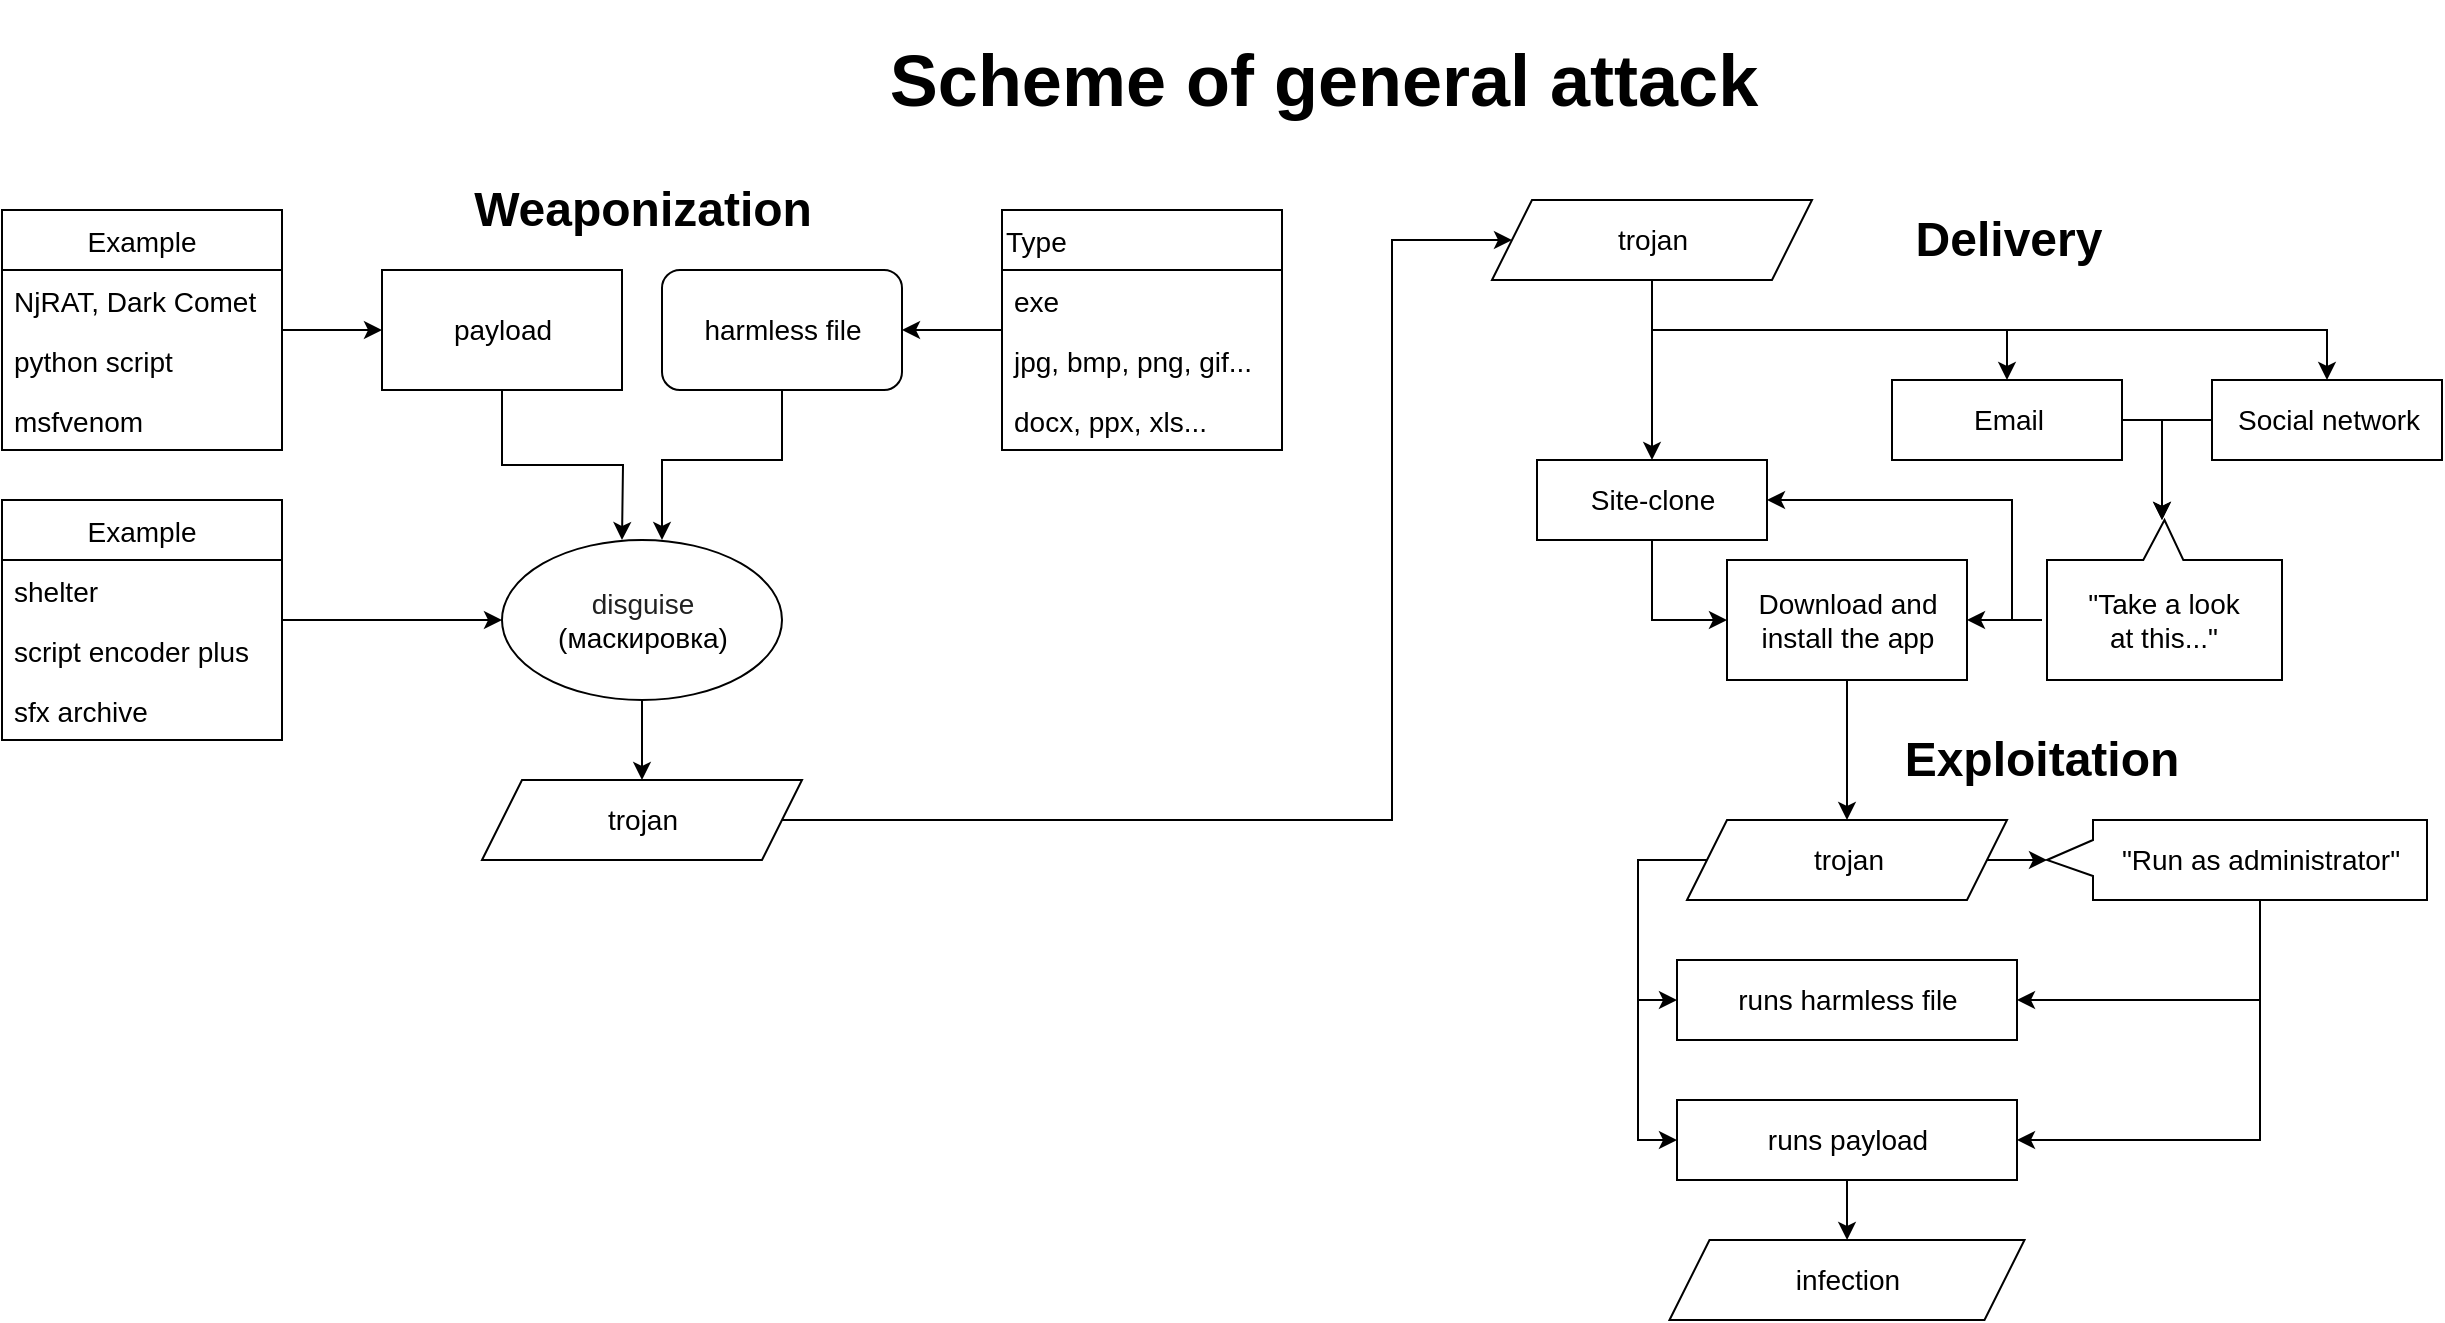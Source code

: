 <mxfile version="15.9.4" type="github" pages="3">
  <diagram id="RIZV2CYgKsoqcWHlDbk7" name="Page-1">
    <mxGraphModel dx="1422" dy="715" grid="1" gridSize="10" guides="1" tooltips="1" connect="1" arrows="1" fold="1" page="1" pageScale="1" pageWidth="850" pageHeight="1100" math="0" shadow="0">
      <root>
        <mxCell id="0" />
        <mxCell id="1" parent="0" />
        <mxCell id="jhlzbFUFrZ9kzbWuyFnt-23" value="" style="edgeStyle=orthogonalEdgeStyle;rounded=0;orthogonalLoop=1;jettySize=auto;html=1;fontSize=14;" parent="1" source="jhlzbFUFrZ9kzbWuyFnt-18" edge="1">
          <mxGeometry relative="1" as="geometry">
            <mxPoint x="415" y="370" as="targetPoint" />
          </mxGeometry>
        </mxCell>
        <mxCell id="jhlzbFUFrZ9kzbWuyFnt-18" value="" style="rounded=0;whiteSpace=wrap;html=1;fontSize=14;align=left;" parent="1" vertex="1">
          <mxGeometry x="295" y="235" width="120" height="60" as="geometry" />
        </mxCell>
        <mxCell id="jhlzbFUFrZ9kzbWuyFnt-19" value="payload" style="text;html=1;resizable=0;autosize=1;align=center;verticalAlign=middle;points=[];fillColor=none;strokeColor=none;rounded=0;fontSize=14;" parent="1" vertex="1">
          <mxGeometry x="325" y="255" width="60" height="20" as="geometry" />
        </mxCell>
        <mxCell id="jhlzbFUFrZ9kzbWuyFnt-29" style="edgeStyle=orthogonalEdgeStyle;rounded=0;orthogonalLoop=1;jettySize=auto;html=1;exitX=0.5;exitY=1;exitDx=0;exitDy=0;fontSize=14;" parent="1" source="jhlzbFUFrZ9kzbWuyFnt-26" edge="1">
          <mxGeometry relative="1" as="geometry">
            <mxPoint x="435" y="370" as="targetPoint" />
            <Array as="points">
              <mxPoint x="495" y="330" />
              <mxPoint x="435" y="330" />
              <mxPoint x="435" y="370" />
            </Array>
          </mxGeometry>
        </mxCell>
        <mxCell id="jhlzbFUFrZ9kzbWuyFnt-26" value="" style="rounded=1;whiteSpace=wrap;html=1;fontSize=14;align=left;" parent="1" vertex="1">
          <mxGeometry x="435" y="235" width="120" height="60" as="geometry" />
        </mxCell>
        <mxCell id="jhlzbFUFrZ9kzbWuyFnt-27" value="harmless file" style="text;html=1;resizable=0;autosize=1;align=center;verticalAlign=middle;points=[];fillColor=none;strokeColor=none;rounded=0;fontSize=14;" parent="1" vertex="1">
          <mxGeometry x="450" y="255" width="90" height="20" as="geometry" />
        </mxCell>
        <mxCell id="jhlzbFUFrZ9kzbWuyFnt-33" style="edgeStyle=orthogonalEdgeStyle;rounded=0;orthogonalLoop=1;jettySize=auto;html=1;fontSize=14;" parent="1" source="jhlzbFUFrZ9kzbWuyFnt-31" target="jhlzbFUFrZ9kzbWuyFnt-34" edge="1">
          <mxGeometry relative="1" as="geometry">
            <mxPoint x="425" y="490" as="targetPoint" />
          </mxGeometry>
        </mxCell>
        <mxCell id="jhlzbFUFrZ9kzbWuyFnt-31" value="" style="ellipse;whiteSpace=wrap;html=1;fontSize=14;align=left;" parent="1" vertex="1">
          <mxGeometry x="355" y="370" width="140" height="80" as="geometry" />
        </mxCell>
        <mxCell id="jhlzbFUFrZ9kzbWuyFnt-32" value="&lt;font style=&quot;font-size: 14px&quot;&gt;&lt;span style=&quot;color: rgba(0 , 0 , 0 , 0.87) ; text-align: left ; background-color: rgb(255 , 255 , 255)&quot;&gt;&lt;font&gt;disguise&lt;/font&gt;&lt;/span&gt;&lt;br&gt;(маскировка)&lt;/font&gt;" style="text;html=1;resizable=0;autosize=1;align=center;verticalAlign=middle;points=[];fillColor=none;strokeColor=none;rounded=0;fontSize=14;" parent="1" vertex="1">
          <mxGeometry x="375" y="390" width="100" height="40" as="geometry" />
        </mxCell>
        <mxCell id="2wit0-qEUfY-p-71M39n-57" style="edgeStyle=orthogonalEdgeStyle;rounded=0;orthogonalLoop=1;jettySize=auto;html=1;exitX=1;exitY=0.5;exitDx=0;exitDy=0;entryX=0;entryY=0.5;entryDx=0;entryDy=0;fontSize=14;" parent="1" source="jhlzbFUFrZ9kzbWuyFnt-34" target="2wit0-qEUfY-p-71M39n-45" edge="1">
          <mxGeometry relative="1" as="geometry">
            <Array as="points">
              <mxPoint x="800" y="510" />
              <mxPoint x="800" y="220" />
            </Array>
          </mxGeometry>
        </mxCell>
        <mxCell id="jhlzbFUFrZ9kzbWuyFnt-34" value="" style="shape=parallelogram;perimeter=parallelogramPerimeter;whiteSpace=wrap;html=1;fixedSize=1;fontSize=14;align=left;" parent="1" vertex="1">
          <mxGeometry x="345" y="490" width="160" height="40" as="geometry" />
        </mxCell>
        <mxCell id="jhlzbFUFrZ9kzbWuyFnt-36" value="trojan" style="text;html=1;resizable=0;autosize=1;align=center;verticalAlign=middle;points=[];fillColor=none;strokeColor=none;rounded=0;fontSize=14;" parent="1" vertex="1">
          <mxGeometry x="400" y="500" width="50" height="20" as="geometry" />
        </mxCell>
        <mxCell id="jhlzbFUFrZ9kzbWuyFnt-45" value="" style="edgeStyle=orthogonalEdgeStyle;rounded=0;orthogonalLoop=1;jettySize=auto;html=1;fontSize=14;" parent="1" source="jhlzbFUFrZ9kzbWuyFnt-41" edge="1">
          <mxGeometry relative="1" as="geometry">
            <mxPoint x="555" y="265" as="targetPoint" />
          </mxGeometry>
        </mxCell>
        <mxCell id="jhlzbFUFrZ9kzbWuyFnt-41" value="Type" style="swimlane;fontStyle=0;childLayout=stackLayout;horizontal=1;startSize=30;horizontalStack=0;resizeParent=1;resizeParentMax=0;resizeLast=0;collapsible=1;marginBottom=0;fontSize=14;align=left;" parent="1" vertex="1">
          <mxGeometry x="605" y="205" width="140" height="120" as="geometry">
            <mxRectangle x="520" y="35" width="50" height="30" as="alternateBounds" />
          </mxGeometry>
        </mxCell>
        <mxCell id="jhlzbFUFrZ9kzbWuyFnt-42" value="exe" style="text;strokeColor=none;fillColor=none;align=left;verticalAlign=middle;spacingLeft=4;spacingRight=4;overflow=hidden;points=[[0,0.5],[1,0.5]];portConstraint=eastwest;rotatable=0;fontSize=14;" parent="jhlzbFUFrZ9kzbWuyFnt-41" vertex="1">
          <mxGeometry y="30" width="140" height="30" as="geometry" />
        </mxCell>
        <mxCell id="jhlzbFUFrZ9kzbWuyFnt-43" value="jpg, bmp, png, gif..." style="text;strokeColor=none;fillColor=none;align=left;verticalAlign=middle;spacingLeft=4;spacingRight=4;overflow=hidden;points=[[0,0.5],[1,0.5]];portConstraint=eastwest;rotatable=0;fontSize=14;" parent="jhlzbFUFrZ9kzbWuyFnt-41" vertex="1">
          <mxGeometry y="60" width="140" height="30" as="geometry" />
        </mxCell>
        <mxCell id="jhlzbFUFrZ9kzbWuyFnt-44" value="docx, ppx, xls..." style="text;strokeColor=none;fillColor=none;align=left;verticalAlign=middle;spacingLeft=4;spacingRight=4;overflow=hidden;points=[[0,0.5],[1,0.5]];portConstraint=eastwest;rotatable=0;fontSize=14;" parent="jhlzbFUFrZ9kzbWuyFnt-41" vertex="1">
          <mxGeometry y="90" width="140" height="30" as="geometry" />
        </mxCell>
        <mxCell id="jhlzbFUFrZ9kzbWuyFnt-51" value="" style="edgeStyle=orthogonalEdgeStyle;rounded=0;orthogonalLoop=1;jettySize=auto;html=1;fontSize=14;entryX=0;entryY=0.5;entryDx=0;entryDy=0;" parent="1" source="jhlzbFUFrZ9kzbWuyFnt-46" target="jhlzbFUFrZ9kzbWuyFnt-18" edge="1">
          <mxGeometry relative="1" as="geometry">
            <mxPoint x="285" y="265" as="targetPoint" />
          </mxGeometry>
        </mxCell>
        <mxCell id="jhlzbFUFrZ9kzbWuyFnt-46" value="Example" style="swimlane;fontStyle=0;childLayout=stackLayout;horizontal=1;startSize=30;horizontalStack=0;resizeParent=1;resizeParentMax=0;resizeLast=0;collapsible=1;marginBottom=0;fontSize=14;align=center;" parent="1" vertex="1">
          <mxGeometry x="105" y="205" width="140" height="120" as="geometry" />
        </mxCell>
        <mxCell id="jhlzbFUFrZ9kzbWuyFnt-47" value="NjRAT, Dark Comet" style="text;strokeColor=none;fillColor=none;align=left;verticalAlign=middle;spacingLeft=4;spacingRight=4;overflow=hidden;points=[[0,0.5],[1,0.5]];portConstraint=eastwest;rotatable=0;fontSize=14;" parent="jhlzbFUFrZ9kzbWuyFnt-46" vertex="1">
          <mxGeometry y="30" width="140" height="30" as="geometry" />
        </mxCell>
        <mxCell id="jhlzbFUFrZ9kzbWuyFnt-48" value="python script" style="text;strokeColor=none;fillColor=none;align=left;verticalAlign=middle;spacingLeft=4;spacingRight=4;overflow=hidden;points=[[0,0.5],[1,0.5]];portConstraint=eastwest;rotatable=0;fontSize=14;" parent="jhlzbFUFrZ9kzbWuyFnt-46" vertex="1">
          <mxGeometry y="60" width="140" height="30" as="geometry" />
        </mxCell>
        <mxCell id="jhlzbFUFrZ9kzbWuyFnt-49" value="msfvenom" style="text;strokeColor=none;fillColor=none;align=left;verticalAlign=middle;spacingLeft=4;spacingRight=4;overflow=hidden;points=[[0,0.5],[1,0.5]];portConstraint=eastwest;rotatable=0;fontSize=14;" parent="jhlzbFUFrZ9kzbWuyFnt-46" vertex="1">
          <mxGeometry y="90" width="140" height="30" as="geometry" />
        </mxCell>
        <mxCell id="jhlzbFUFrZ9kzbWuyFnt-59" value="&lt;b&gt;&lt;font style=&quot;font-size: 24px&quot;&gt;Weaponization&lt;/font&gt;&lt;/b&gt;" style="text;html=1;resizable=0;autosize=1;align=center;verticalAlign=middle;points=[];fillColor=none;strokeColor=none;rounded=0;fontSize=14;" parent="1" vertex="1">
          <mxGeometry x="335" y="190" width="180" height="30" as="geometry" />
        </mxCell>
        <mxCell id="jhlzbFUFrZ9kzbWuyFnt-60" value="&lt;font style=&quot;font-size: 24px&quot;&gt;&lt;b&gt;Delivery&lt;/b&gt;&lt;/font&gt;" style="text;html=1;resizable=0;autosize=1;align=center;verticalAlign=middle;points=[];fillColor=none;strokeColor=none;rounded=0;fontFamily=Helvetica;fontSize=14;" parent="1" vertex="1">
          <mxGeometry x="1052.5" y="205" width="110" height="30" as="geometry" />
        </mxCell>
        <mxCell id="2wit0-qEUfY-p-71M39n-23" style="edgeStyle=orthogonalEdgeStyle;rounded=0;orthogonalLoop=1;jettySize=auto;html=1;exitX=0.5;exitY=1;exitDx=0;exitDy=0;entryX=0;entryY=0.5;entryDx=0;entryDy=0;fontSize=36;" parent="1" source="jhlzbFUFrZ9kzbWuyFnt-61" target="jhlzbFUFrZ9kzbWuyFnt-84" edge="1">
          <mxGeometry relative="1" as="geometry" />
        </mxCell>
        <mxCell id="jhlzbFUFrZ9kzbWuyFnt-61" value="" style="rounded=0;whiteSpace=wrap;html=1;fontFamily=Helvetica;fontSize=24;align=left;" parent="1" vertex="1">
          <mxGeometry x="872.5" y="330" width="115" height="40" as="geometry" />
        </mxCell>
        <mxCell id="jhlzbFUFrZ9kzbWuyFnt-67" value="" style="rounded=0;whiteSpace=wrap;html=1;fontFamily=Helvetica;fontSize=14;align=left;" parent="1" vertex="1">
          <mxGeometry x="1210" y="290" width="115" height="40" as="geometry" />
        </mxCell>
        <mxCell id="2wit0-qEUfY-p-71M39n-60" value="" style="edgeStyle=orthogonalEdgeStyle;rounded=0;orthogonalLoop=1;jettySize=auto;html=1;fontSize=14;entryX=0;entryY=0;entryDx=60;entryDy=80;entryPerimeter=0;exitX=0;exitY=0.5;exitDx=0;exitDy=0;" parent="1" source="jhlzbFUFrZ9kzbWuyFnt-67" target="2wit0-qEUfY-p-71M39n-58" edge="1">
          <mxGeometry relative="1" as="geometry" />
        </mxCell>
        <mxCell id="jhlzbFUFrZ9kzbWuyFnt-68" value="Social network" style="text;html=1;resizable=0;autosize=1;align=center;verticalAlign=middle;points=[];fillColor=none;strokeColor=none;rounded=0;fontFamily=Helvetica;fontSize=14;" parent="1" vertex="1">
          <mxGeometry x="1212.5" y="300" width="110" height="20" as="geometry" />
        </mxCell>
        <mxCell id="2wit0-qEUfY-p-71M39n-59" style="edgeStyle=orthogonalEdgeStyle;rounded=0;orthogonalLoop=1;jettySize=auto;html=1;exitX=1;exitY=0.5;exitDx=0;exitDy=0;entryX=0;entryY=0;entryDx=60;entryDy=80;entryPerimeter=0;fontSize=14;" parent="1" source="jhlzbFUFrZ9kzbWuyFnt-73" target="2wit0-qEUfY-p-71M39n-58" edge="1">
          <mxGeometry relative="1" as="geometry" />
        </mxCell>
        <mxCell id="jhlzbFUFrZ9kzbWuyFnt-73" value="" style="rounded=0;whiteSpace=wrap;html=1;fontFamily=Helvetica;fontSize=14;align=left;" parent="1" vertex="1">
          <mxGeometry x="1050" y="290" width="115" height="40" as="geometry" />
        </mxCell>
        <mxCell id="jhlzbFUFrZ9kzbWuyFnt-74" value="Email" style="text;html=1;resizable=0;autosize=1;align=center;verticalAlign=middle;points=[];fillColor=none;strokeColor=none;rounded=0;fontFamily=Helvetica;fontSize=14;" parent="1" vertex="1">
          <mxGeometry x="1082.5" y="300" width="50" height="20" as="geometry" />
        </mxCell>
        <mxCell id="jhlzbFUFrZ9kzbWuyFnt-79" value="Site-clone" style="text;html=1;resizable=0;autosize=1;align=center;verticalAlign=middle;points=[];fillColor=none;strokeColor=none;rounded=0;fontFamily=Helvetica;fontSize=14;" parent="1" vertex="1">
          <mxGeometry x="890" y="340" width="80" height="20" as="geometry" />
        </mxCell>
        <mxCell id="2wit0-qEUfY-p-71M39n-35" style="edgeStyle=orthogonalEdgeStyle;rounded=0;orthogonalLoop=1;jettySize=auto;html=1;exitX=0.5;exitY=1;exitDx=0;exitDy=0;fontSize=36;" parent="1" source="jhlzbFUFrZ9kzbWuyFnt-84" target="2wit0-qEUfY-p-71M39n-33" edge="1">
          <mxGeometry relative="1" as="geometry" />
        </mxCell>
        <mxCell id="jhlzbFUFrZ9kzbWuyFnt-84" value="&lt;div&gt;&lt;span&gt;Download and&lt;/span&gt;&lt;/div&gt;&lt;div&gt;&lt;span&gt;install the app&lt;/span&gt;&lt;/div&gt;" style="rounded=0;whiteSpace=wrap;html=1;fontFamily=Helvetica;fontSize=14;align=center;" parent="1" vertex="1">
          <mxGeometry x="967.5" y="380" width="120" height="60" as="geometry" />
        </mxCell>
        <mxCell id="tpcuffZ86yL2jSBAKprG-1" value="&lt;font&gt;&lt;span style=&quot;font-size: 36px&quot;&gt;&lt;b&gt;Scheme of&amp;nbsp;&lt;/b&gt;&lt;/span&gt;&lt;b style=&quot;font-size: 36px&quot;&gt;general&amp;nbsp;&lt;/b&gt;&lt;span style=&quot;font-size: 36px&quot;&gt;&lt;b&gt;attack&lt;/b&gt;&lt;/span&gt;&lt;/font&gt;" style="text;html=1;strokeColor=none;fillColor=none;align=center;verticalAlign=middle;whiteSpace=wrap;rounded=0;" parent="1" vertex="1">
          <mxGeometry x="540" y="100" width="452" height="80" as="geometry" />
        </mxCell>
        <mxCell id="2wit0-qEUfY-p-71M39n-1" value="&lt;font style=&quot;font-size: 24px&quot;&gt;&lt;b&gt;Exploitation&lt;/b&gt;&lt;/font&gt;" style="text;html=1;strokeColor=none;fillColor=none;align=center;verticalAlign=middle;whiteSpace=wrap;rounded=0;fontSize=14;" parent="1" vertex="1">
          <mxGeometry x="1050" y="460" width="150" height="40" as="geometry" />
        </mxCell>
        <mxCell id="2wit0-qEUfY-p-71M39n-54" style="edgeStyle=orthogonalEdgeStyle;rounded=0;orthogonalLoop=1;jettySize=auto;html=1;exitX=0;exitY=0;exitDx=40;exitDy=83.5;exitPerimeter=0;entryX=1;entryY=0.5;entryDx=0;entryDy=0;fontSize=14;" parent="1" source="2wit0-qEUfY-p-71M39n-7" target="2wit0-qEUfY-p-71M39n-10" edge="1">
          <mxGeometry relative="1" as="geometry" />
        </mxCell>
        <mxCell id="2wit0-qEUfY-p-71M39n-55" style="edgeStyle=orthogonalEdgeStyle;rounded=0;orthogonalLoop=1;jettySize=auto;html=1;exitX=0;exitY=0;exitDx=40;exitDy=83.5;exitPerimeter=0;entryX=1;entryY=0.5;entryDx=0;entryDy=0;fontSize=14;" parent="1" source="2wit0-qEUfY-p-71M39n-7" target="2wit0-qEUfY-p-71M39n-9" edge="1">
          <mxGeometry relative="1" as="geometry" />
        </mxCell>
        <mxCell id="2wit0-qEUfY-p-71M39n-7" value="&quot;Run as administrator&quot;" style="shape=callout;whiteSpace=wrap;html=1;perimeter=calloutPerimeter;fontSize=14;align=center;position2=0.5;size=23;position=0.25;base=18;direction=south;" parent="1" vertex="1">
          <mxGeometry x="1127.5" y="510" width="190" height="40" as="geometry" />
        </mxCell>
        <mxCell id="2wit0-qEUfY-p-71M39n-8" style="edgeStyle=orthogonalEdgeStyle;rounded=0;orthogonalLoop=1;jettySize=auto;html=1;exitX=0.5;exitY=1;exitDx=0;exitDy=0;fontSize=14;" parent="1" source="2wit0-qEUfY-p-71M39n-9" target="2wit0-qEUfY-p-71M39n-11" edge="1">
          <mxGeometry relative="1" as="geometry" />
        </mxCell>
        <mxCell id="2wit0-qEUfY-p-71M39n-9" value="&lt;span&gt;runs payload&lt;br&gt;&lt;/span&gt;" style="rounded=0;whiteSpace=wrap;html=1;fontSize=14;align=center;" parent="1" vertex="1">
          <mxGeometry x="942.5" y="650" width="170" height="40" as="geometry" />
        </mxCell>
        <mxCell id="2wit0-qEUfY-p-71M39n-10" value="&lt;span&gt;runs harmless file&lt;br&gt;&lt;/span&gt;" style="rounded=0;whiteSpace=wrap;html=1;fontSize=14;align=center;" parent="1" vertex="1">
          <mxGeometry x="942.5" y="580" width="170" height="40" as="geometry" />
        </mxCell>
        <mxCell id="2wit0-qEUfY-p-71M39n-11" value="infection" style="shape=parallelogram;perimeter=parallelogramPerimeter;whiteSpace=wrap;html=1;fixedSize=1;fontSize=14;align=center;" parent="1" vertex="1">
          <mxGeometry x="938.75" y="720" width="177.5" height="40" as="geometry" />
        </mxCell>
        <mxCell id="2wit0-qEUfY-p-71M39n-51" style="edgeStyle=orthogonalEdgeStyle;rounded=0;orthogonalLoop=1;jettySize=auto;html=1;exitX=0;exitY=0.5;exitDx=0;exitDy=0;entryX=0;entryY=0.5;entryDx=0;entryDy=0;fontSize=14;" parent="1" source="2wit0-qEUfY-p-71M39n-33" target="2wit0-qEUfY-p-71M39n-10" edge="1">
          <mxGeometry relative="1" as="geometry">
            <Array as="points">
              <mxPoint x="923" y="530" />
              <mxPoint x="923" y="600" />
            </Array>
          </mxGeometry>
        </mxCell>
        <mxCell id="2wit0-qEUfY-p-71M39n-52" style="edgeStyle=orthogonalEdgeStyle;rounded=0;orthogonalLoop=1;jettySize=auto;html=1;exitX=0;exitY=0.5;exitDx=0;exitDy=0;entryX=0;entryY=0.5;entryDx=0;entryDy=0;fontSize=14;" parent="1" source="2wit0-qEUfY-p-71M39n-33" target="2wit0-qEUfY-p-71M39n-9" edge="1">
          <mxGeometry relative="1" as="geometry">
            <Array as="points">
              <mxPoint x="923" y="530" />
              <mxPoint x="923" y="670" />
            </Array>
          </mxGeometry>
        </mxCell>
        <mxCell id="2wit0-qEUfY-p-71M39n-53" style="edgeStyle=orthogonalEdgeStyle;rounded=0;orthogonalLoop=1;jettySize=auto;html=1;exitX=1;exitY=0.5;exitDx=0;exitDy=0;entryX=0;entryY=0;entryDx=20;entryDy=190;entryPerimeter=0;fontSize=14;" parent="1" source="2wit0-qEUfY-p-71M39n-33" target="2wit0-qEUfY-p-71M39n-7" edge="1">
          <mxGeometry relative="1" as="geometry" />
        </mxCell>
        <mxCell id="2wit0-qEUfY-p-71M39n-33" value="" style="shape=parallelogram;perimeter=parallelogramPerimeter;whiteSpace=wrap;html=1;fixedSize=1;fontSize=14;align=left;" parent="1" vertex="1">
          <mxGeometry x="947.5" y="510" width="160" height="40" as="geometry" />
        </mxCell>
        <mxCell id="2wit0-qEUfY-p-71M39n-34" value="trojan" style="text;html=1;resizable=0;autosize=1;align=center;verticalAlign=middle;points=[];fillColor=none;strokeColor=none;rounded=0;fontSize=14;" parent="1" vertex="1">
          <mxGeometry x="1002.5" y="520" width="50" height="20" as="geometry" />
        </mxCell>
        <mxCell id="2wit0-qEUfY-p-71M39n-42" style="edgeStyle=orthogonalEdgeStyle;rounded=0;orthogonalLoop=1;jettySize=auto;html=1;entryX=0;entryY=0.5;entryDx=0;entryDy=0;fontSize=14;" parent="1" source="2wit0-qEUfY-p-71M39n-38" target="jhlzbFUFrZ9kzbWuyFnt-31" edge="1">
          <mxGeometry relative="1" as="geometry" />
        </mxCell>
        <mxCell id="2wit0-qEUfY-p-71M39n-38" value="Example" style="swimlane;fontStyle=0;childLayout=stackLayout;horizontal=1;startSize=30;horizontalStack=0;resizeParent=1;resizeParentMax=0;resizeLast=0;collapsible=1;marginBottom=0;fontSize=14;" parent="1" vertex="1">
          <mxGeometry x="105" y="350" width="140" height="120" as="geometry" />
        </mxCell>
        <mxCell id="2wit0-qEUfY-p-71M39n-39" value="shelter" style="text;strokeColor=none;fillColor=none;align=left;verticalAlign=middle;spacingLeft=4;spacingRight=4;overflow=hidden;points=[[0,0.5],[1,0.5]];portConstraint=eastwest;rotatable=0;fontSize=14;" parent="2wit0-qEUfY-p-71M39n-38" vertex="1">
          <mxGeometry y="30" width="140" height="30" as="geometry" />
        </mxCell>
        <mxCell id="2wit0-qEUfY-p-71M39n-40" value="script encoder plus" style="text;strokeColor=none;fillColor=none;align=left;verticalAlign=middle;spacingLeft=4;spacingRight=4;overflow=hidden;points=[[0,0.5],[1,0.5]];portConstraint=eastwest;rotatable=0;fontSize=14;" parent="2wit0-qEUfY-p-71M39n-38" vertex="1">
          <mxGeometry y="60" width="140" height="30" as="geometry" />
        </mxCell>
        <mxCell id="2wit0-qEUfY-p-71M39n-41" value="sfx archive" style="text;strokeColor=none;fillColor=none;align=left;verticalAlign=middle;spacingLeft=4;spacingRight=4;overflow=hidden;points=[[0,0.5],[1,0.5]];portConstraint=eastwest;rotatable=0;fontSize=14;" parent="2wit0-qEUfY-p-71M39n-38" vertex="1">
          <mxGeometry y="90" width="140" height="30" as="geometry" />
        </mxCell>
        <mxCell id="2wit0-qEUfY-p-71M39n-47" style="edgeStyle=orthogonalEdgeStyle;rounded=0;orthogonalLoop=1;jettySize=auto;html=1;exitX=0.5;exitY=1;exitDx=0;exitDy=0;entryX=0.5;entryY=0;entryDx=0;entryDy=0;fontSize=14;" parent="1" source="2wit0-qEUfY-p-71M39n-45" target="jhlzbFUFrZ9kzbWuyFnt-61" edge="1">
          <mxGeometry relative="1" as="geometry" />
        </mxCell>
        <mxCell id="2wit0-qEUfY-p-71M39n-48" style="edgeStyle=orthogonalEdgeStyle;rounded=0;orthogonalLoop=1;jettySize=auto;html=1;exitX=0.5;exitY=1;exitDx=0;exitDy=0;entryX=0.5;entryY=0;entryDx=0;entryDy=0;fontSize=14;" parent="1" source="2wit0-qEUfY-p-71M39n-45" target="jhlzbFUFrZ9kzbWuyFnt-67" edge="1">
          <mxGeometry relative="1" as="geometry" />
        </mxCell>
        <mxCell id="2wit0-qEUfY-p-71M39n-49" style="edgeStyle=orthogonalEdgeStyle;rounded=0;orthogonalLoop=1;jettySize=auto;html=1;exitX=0.5;exitY=1;exitDx=0;exitDy=0;entryX=0.5;entryY=0;entryDx=0;entryDy=0;fontSize=14;" parent="1" source="2wit0-qEUfY-p-71M39n-45" target="jhlzbFUFrZ9kzbWuyFnt-73" edge="1">
          <mxGeometry relative="1" as="geometry" />
        </mxCell>
        <mxCell id="2wit0-qEUfY-p-71M39n-45" value="" style="shape=parallelogram;perimeter=parallelogramPerimeter;whiteSpace=wrap;html=1;fixedSize=1;fontSize=14;align=left;" parent="1" vertex="1">
          <mxGeometry x="850" y="200" width="160" height="40" as="geometry" />
        </mxCell>
        <mxCell id="2wit0-qEUfY-p-71M39n-46" value="trojan" style="text;html=1;resizable=0;autosize=1;align=center;verticalAlign=middle;points=[];fillColor=none;strokeColor=none;rounded=0;fontSize=14;" parent="1" vertex="1">
          <mxGeometry x="905" y="210" width="50" height="20" as="geometry" />
        </mxCell>
        <mxCell id="2wit0-qEUfY-p-71M39n-61" style="edgeStyle=orthogonalEdgeStyle;rounded=0;orthogonalLoop=1;jettySize=auto;html=1;exitX=0;exitY=0;exitDx=120;exitDy=30;exitPerimeter=0;entryX=1;entryY=0.5;entryDx=0;entryDy=0;fontSize=14;" parent="1" source="2wit0-qEUfY-p-71M39n-58" target="jhlzbFUFrZ9kzbWuyFnt-84" edge="1">
          <mxGeometry relative="1" as="geometry" />
        </mxCell>
        <mxCell id="2wit0-qEUfY-p-71M39n-63" style="edgeStyle=orthogonalEdgeStyle;rounded=0;orthogonalLoop=1;jettySize=auto;html=1;exitX=0;exitY=0;exitDx=120;exitDy=30;exitPerimeter=0;fontSize=14;" parent="1" source="2wit0-qEUfY-p-71M39n-58" target="jhlzbFUFrZ9kzbWuyFnt-61" edge="1">
          <mxGeometry relative="1" as="geometry">
            <Array as="points">
              <mxPoint x="1110" y="410" />
              <mxPoint x="1110" y="350" />
            </Array>
          </mxGeometry>
        </mxCell>
        <mxCell id="2wit0-qEUfY-p-71M39n-58" value="" style="shape=callout;whiteSpace=wrap;html=1;perimeter=calloutPerimeter;fontSize=14;rotation=-180;size=20;position=0.42;" parent="1" vertex="1">
          <mxGeometry x="1127.5" y="360" width="117.5" height="80" as="geometry" />
        </mxCell>
        <mxCell id="2wit0-qEUfY-p-71M39n-66" value="&quot;Take a look&lt;br&gt;at this...&quot;" style="text;html=1;strokeColor=none;fillColor=none;align=center;verticalAlign=middle;whiteSpace=wrap;rounded=0;fontSize=14;" parent="1" vertex="1">
          <mxGeometry x="1141.25" y="395" width="90" height="30" as="geometry" />
        </mxCell>
      </root>
    </mxGraphModel>
  </diagram>
  <diagram id="AiZ31Qg1dFCBFwaHnzil" name="Page-2">
    <mxGraphModel dx="1422" dy="715" grid="1" gridSize="10" guides="1" tooltips="1" connect="1" arrows="1" fold="1" page="1" pageScale="1" pageWidth="850" pageHeight="1100" math="0" shadow="0">
      <root>
        <mxCell id="Zr-BWSJJQ4udQxX_Z5t2-0" />
        <mxCell id="Zr-BWSJJQ4udQxX_Z5t2-1" parent="Zr-BWSJJQ4udQxX_Z5t2-0" />
        <mxCell id="qtCz4snrWuHsNMm3v-mu-0" value="" style="edgeStyle=orthogonalEdgeStyle;rounded=0;orthogonalLoop=1;jettySize=auto;html=1;fontSize=14;entryX=0.5;entryY=0;entryDx=0;entryDy=0;" parent="Zr-BWSJJQ4udQxX_Z5t2-1" source="qtCz4snrWuHsNMm3v-mu-1" target="qtCz4snrWuHsNMm3v-mu-7" edge="1">
          <mxGeometry relative="1" as="geometry">
            <mxPoint x="430" y="270" as="targetPoint" />
          </mxGeometry>
        </mxCell>
        <mxCell id="qtCz4snrWuHsNMm3v-mu-1" value="" style="rounded=0;whiteSpace=wrap;html=1;fontSize=14;align=left;" parent="Zr-BWSJJQ4udQxX_Z5t2-1" vertex="1">
          <mxGeometry x="260" y="145" width="280" height="55" as="geometry" />
        </mxCell>
        <mxCell id="qtCz4snrWuHsNMm3v-mu-2" value="sublime_text_build_412l_x64_setup.exe" style="text;html=1;resizable=0;autosize=1;align=center;verticalAlign=middle;points=[];fillColor=none;strokeColor=none;rounded=0;fontSize=14;" parent="Zr-BWSJJQ4udQxX_Z5t2-1" vertex="1">
          <mxGeometry x="270" y="162.5" width="260" height="20" as="geometry" />
        </mxCell>
        <mxCell id="qtCz4snrWuHsNMm3v-mu-54" style="edgeStyle=orthogonalEdgeStyle;rounded=0;orthogonalLoop=1;jettySize=auto;html=1;exitX=0.5;exitY=1;exitDx=0;exitDy=0;entryX=1;entryY=0.5;entryDx=0;entryDy=0;fontSize=14;" parent="Zr-BWSJJQ4udQxX_Z5t2-1" source="qtCz4snrWuHsNMm3v-mu-4" target="qtCz4snrWuHsNMm3v-mu-7" edge="1">
          <mxGeometry relative="1" as="geometry" />
        </mxCell>
        <mxCell id="qtCz4snrWuHsNMm3v-mu-4" value="" style="rounded=1;whiteSpace=wrap;html=1;fontSize=14;align=left;" parent="Zr-BWSJJQ4udQxX_Z5t2-1" vertex="1">
          <mxGeometry x="550" y="145" width="290" height="55" as="geometry" />
        </mxCell>
        <mxCell id="qtCz4snrWuHsNMm3v-mu-5" value="sublime_text_build_4121_x64_setup.exe" style="text;html=1;resizable=0;autosize=1;align=center;verticalAlign=middle;points=[];fillColor=none;strokeColor=none;rounded=0;fontSize=14;" parent="Zr-BWSJJQ4udQxX_Z5t2-1" vertex="1">
          <mxGeometry x="560" y="162.5" width="270" height="20" as="geometry" />
        </mxCell>
        <mxCell id="qtCz4snrWuHsNMm3v-mu-6" style="edgeStyle=orthogonalEdgeStyle;rounded=0;orthogonalLoop=1;jettySize=auto;html=1;fontSize=14;" parent="Zr-BWSJJQ4udQxX_Z5t2-1" source="qtCz4snrWuHsNMm3v-mu-7" target="qtCz4snrWuHsNMm3v-mu-12" edge="1">
          <mxGeometry relative="1" as="geometry">
            <mxPoint x="440" y="380" as="targetPoint" />
          </mxGeometry>
        </mxCell>
        <mxCell id="qtCz4snrWuHsNMm3v-mu-7" value="&lt;div style=&quot;text-align: center&quot;&gt;&lt;br&gt;&lt;/div&gt;&lt;div style=&quot;text-align: justify&quot;&gt;&lt;/div&gt;" style="ellipse;whiteSpace=wrap;html=1;fontSize=14;align=left;" parent="Zr-BWSJJQ4udQxX_Z5t2-1" vertex="1">
          <mxGeometry x="330" y="220" width="140" height="50" as="geometry" />
        </mxCell>
        <mxCell id="qtCz4snrWuHsNMm3v-mu-56" style="edgeStyle=orthogonalEdgeStyle;rounded=0;orthogonalLoop=1;jettySize=auto;html=1;exitX=0.5;exitY=1;exitDx=0;exitDy=0;entryX=0.5;entryY=0;entryDx=0;entryDy=0;fontSize=14;" parent="Zr-BWSJJQ4udQxX_Z5t2-1" target="qtCz4snrWuHsNMm3v-mu-31" edge="1">
          <mxGeometry relative="1" as="geometry">
            <mxPoint x="400" y="330" as="sourcePoint" />
          </mxGeometry>
        </mxCell>
        <mxCell id="qtCz4snrWuHsNMm3v-mu-12" value="" style="shape=parallelogram;perimeter=parallelogramPerimeter;whiteSpace=wrap;html=1;fixedSize=1;fontSize=14;align=left;" parent="Zr-BWSJJQ4udQxX_Z5t2-1" vertex="1">
          <mxGeometry x="240" y="290" width="320" height="50" as="geometry" />
        </mxCell>
        <mxCell id="qtCz4snrWuHsNMm3v-mu-13" value="sublime_text_build_4l21_x64_setup.exe&lt;br&gt;(sfx)" style="text;html=1;resizable=0;autosize=1;align=center;verticalAlign=middle;points=[];fillColor=none;strokeColor=none;rounded=0;fontSize=14;" parent="Zr-BWSJJQ4udQxX_Z5t2-1" vertex="1">
          <mxGeometry x="270" y="295" width="260" height="40" as="geometry" />
        </mxCell>
        <mxCell id="qtCz4snrWuHsNMm3v-mu-28" value="&lt;b&gt;&lt;font style=&quot;font-size: 24px&quot;&gt;Weaponization&lt;/font&gt;&lt;/b&gt;" style="text;html=1;resizable=0;autosize=1;align=center;verticalAlign=middle;points=[];fillColor=none;strokeColor=none;rounded=0;fontSize=14;" parent="Zr-BWSJJQ4udQxX_Z5t2-1" vertex="1">
          <mxGeometry x="315" y="110" width="180" height="30" as="geometry" />
        </mxCell>
        <mxCell id="qtCz4snrWuHsNMm3v-mu-29" value="&lt;font style=&quot;font-size: 24px&quot;&gt;&lt;b&gt;Delivery&lt;/b&gt;&lt;/font&gt;" style="text;html=1;resizable=0;autosize=1;align=center;verticalAlign=middle;points=[];fillColor=none;strokeColor=none;rounded=0;fontFamily=Helvetica;fontSize=14;" parent="Zr-BWSJJQ4udQxX_Z5t2-1" vertex="1">
          <mxGeometry x="410" y="350" width="110" height="30" as="geometry" />
        </mxCell>
        <mxCell id="qtCz4snrWuHsNMm3v-mu-30" style="edgeStyle=orthogonalEdgeStyle;rounded=0;orthogonalLoop=1;jettySize=auto;html=1;exitX=0.5;exitY=1;exitDx=0;exitDy=0;entryX=0.5;entryY=0;entryDx=0;entryDy=0;fontFamily=Helvetica;fontSize=14;" parent="Zr-BWSJJQ4udQxX_Z5t2-1" source="qtCz4snrWuHsNMm3v-mu-31" target="qtCz4snrWuHsNMm3v-mu-43" edge="1">
          <mxGeometry relative="1" as="geometry" />
        </mxCell>
        <mxCell id="qtCz4snrWuHsNMm3v-mu-31" value="" style="rounded=0;whiteSpace=wrap;html=1;fontFamily=Helvetica;fontSize=24;align=left;" parent="Zr-BWSJJQ4udQxX_Z5t2-1" vertex="1">
          <mxGeometry x="310" y="390" width="180" height="50" as="geometry" />
        </mxCell>
        <mxCell id="qtCz4snrWuHsNMm3v-mu-59" style="edgeStyle=orthogonalEdgeStyle;rounded=0;orthogonalLoop=1;jettySize=auto;html=1;exitX=0;exitY=0.5;exitDx=0;exitDy=0;entryX=1;entryY=0.5;entryDx=0;entryDy=0;fontSize=14;" parent="Zr-BWSJJQ4udQxX_Z5t2-1" source="qtCz4snrWuHsNMm3v-mu-39" target="qtCz4snrWuHsNMm3v-mu-31" edge="1">
          <mxGeometry relative="1" as="geometry" />
        </mxCell>
        <mxCell id="qtCz4snrWuHsNMm3v-mu-39" value="Email: &quot;Check the new Order&amp;nbsp;&lt;br&gt;From: Boss&quot;" style="rounded=0;whiteSpace=wrap;html=1;fontFamily=Helvetica;fontSize=14;align=center;" parent="Zr-BWSJJQ4udQxX_Z5t2-1" vertex="1">
          <mxGeometry x="520" y="390" width="200" height="50" as="geometry" />
        </mxCell>
        <mxCell id="qtCz4snrWuHsNMm3v-mu-41" value="18.169.31.13/corporation&lt;br&gt;(site-clone)" style="text;html=1;resizable=0;autosize=1;align=center;verticalAlign=middle;points=[];fillColor=none;strokeColor=none;rounded=0;fontFamily=Helvetica;fontSize=14;" parent="Zr-BWSJJQ4udQxX_Z5t2-1" vertex="1">
          <mxGeometry x="315" y="395" width="170" height="40" as="geometry" />
        </mxCell>
        <mxCell id="qtCz4snrWuHsNMm3v-mu-62" style="edgeStyle=orthogonalEdgeStyle;rounded=0;orthogonalLoop=1;jettySize=auto;html=1;exitX=0.5;exitY=1;exitDx=0;exitDy=0;entryX=0.5;entryY=0;entryDx=0;entryDy=0;fontSize=24;" parent="Zr-BWSJJQ4udQxX_Z5t2-1" source="qtCz4snrWuHsNMm3v-mu-43" target="qtCz4snrWuHsNMm3v-mu-61" edge="1">
          <mxGeometry relative="1" as="geometry" />
        </mxCell>
        <mxCell id="qtCz4snrWuHsNMm3v-mu-43" value="&lt;div&gt;&lt;span&gt;Order: Download and&lt;/span&gt;&lt;/div&gt;&lt;div&gt;&lt;span&gt;install the app&lt;/span&gt;&lt;/div&gt;" style="rounded=0;whiteSpace=wrap;html=1;fontFamily=Helvetica;fontSize=14;align=center;" parent="Zr-BWSJJQ4udQxX_Z5t2-1" vertex="1">
          <mxGeometry x="310" y="470" width="180" height="50" as="geometry" />
        </mxCell>
        <mxCell id="qtCz4snrWuHsNMm3v-mu-48" style="edgeStyle=orthogonalEdgeStyle;rounded=0;orthogonalLoop=1;jettySize=auto;html=1;exitX=1;exitY=0.5;exitDx=0;exitDy=0;entryX=0;entryY=0.5;entryDx=0;entryDy=0;fontSize=14;" parent="Zr-BWSJJQ4udQxX_Z5t2-1" source="qtCz4snrWuHsNMm3v-mu-46" target="qtCz4snrWuHsNMm3v-mu-47" edge="1">
          <mxGeometry relative="1" as="geometry" />
        </mxCell>
        <mxCell id="qtCz4snrWuHsNMm3v-mu-46" value="&lt;font style=&quot;font-size: 14px&quot;&gt;crypt.py&lt;/font&gt;" style="rounded=0;whiteSpace=wrap;html=1;" parent="Zr-BWSJJQ4udQxX_Z5t2-1" vertex="1">
          <mxGeometry x="10" y="148.75" width="90" height="47.5" as="geometry" />
        </mxCell>
        <mxCell id="qtCz4snrWuHsNMm3v-mu-51" style="edgeStyle=orthogonalEdgeStyle;rounded=0;orthogonalLoop=1;jettySize=auto;html=1;exitX=1;exitY=0.5;exitDx=0;exitDy=0;entryX=0;entryY=0.5;entryDx=0;entryDy=0;fontSize=14;" parent="Zr-BWSJJQ4udQxX_Z5t2-1" source="qtCz4snrWuHsNMm3v-mu-47" target="qtCz4snrWuHsNMm3v-mu-1" edge="1">
          <mxGeometry relative="1" as="geometry" />
        </mxCell>
        <mxCell id="qtCz4snrWuHsNMm3v-mu-47" value="pyinstaller" style="ellipse;whiteSpace=wrap;html=1;fontSize=14;" parent="Zr-BWSJJQ4udQxX_Z5t2-1" vertex="1">
          <mxGeometry x="130" y="145" width="102.5" height="55" as="geometry" />
        </mxCell>
        <mxCell id="qtCz4snrWuHsNMm3v-mu-52" value="&lt;font style=&quot;font-size: 14px&quot;&gt;WinRAR&lt;/font&gt;" style="text;html=1;strokeColor=none;fillColor=none;align=center;verticalAlign=middle;whiteSpace=wrap;rounded=0;fontSize=14;" parent="Zr-BWSJJQ4udQxX_Z5t2-1" vertex="1">
          <mxGeometry x="370" y="230" width="60" height="30" as="geometry" />
        </mxCell>
        <mxCell id="qtCz4snrWuHsNMm3v-mu-60" value="&lt;font style=&quot;font-size: 24px&quot;&gt;&lt;b&gt;Exploitation&lt;/b&gt;&lt;/font&gt;" style="text;html=1;strokeColor=none;fillColor=none;align=center;verticalAlign=middle;whiteSpace=wrap;rounded=0;fontSize=14;" parent="Zr-BWSJJQ4udQxX_Z5t2-1" vertex="1">
          <mxGeometry x="410" y="530" width="150" height="40" as="geometry" />
        </mxCell>
        <mxCell id="Uyt8YefSHmJEeQqVW4W0-3" style="edgeStyle=orthogonalEdgeStyle;rounded=0;orthogonalLoop=1;jettySize=auto;html=1;exitX=0;exitY=0.5;exitDx=0;exitDy=0;entryX=0;entryY=0.5;entryDx=0;entryDy=0;fontSize=14;" parent="Zr-BWSJJQ4udQxX_Z5t2-1" source="qtCz4snrWuHsNMm3v-mu-61" target="qtCz4snrWuHsNMm3v-mu-69" edge="1">
          <mxGeometry relative="1" as="geometry">
            <Array as="points">
              <mxPoint x="200" y="595" />
              <mxPoint x="200" y="660" />
            </Array>
          </mxGeometry>
        </mxCell>
        <mxCell id="Uyt8YefSHmJEeQqVW4W0-4" style="edgeStyle=orthogonalEdgeStyle;rounded=0;orthogonalLoop=1;jettySize=auto;html=1;exitX=0;exitY=0.5;exitDx=0;exitDy=0;entryX=0;entryY=0.5;entryDx=0;entryDy=0;fontSize=14;" parent="Zr-BWSJJQ4udQxX_Z5t2-1" source="qtCz4snrWuHsNMm3v-mu-61" target="qtCz4snrWuHsNMm3v-mu-67" edge="1">
          <mxGeometry relative="1" as="geometry">
            <Array as="points">
              <mxPoint x="200" y="595" />
              <mxPoint x="200" y="730" />
            </Array>
          </mxGeometry>
        </mxCell>
        <mxCell id="Uyt8YefSHmJEeQqVW4W0-6" style="edgeStyle=orthogonalEdgeStyle;rounded=0;orthogonalLoop=1;jettySize=auto;html=1;exitX=1;exitY=0.5;exitDx=0;exitDy=0;entryX=0;entryY=0;entryDx=20;entryDy=190;entryPerimeter=0;fontSize=14;" parent="Zr-BWSJJQ4udQxX_Z5t2-1" source="qtCz4snrWuHsNMm3v-mu-61" target="qtCz4snrWuHsNMm3v-mu-64" edge="1">
          <mxGeometry relative="1" as="geometry" />
        </mxCell>
        <mxCell id="qtCz4snrWuHsNMm3v-mu-61" value="" style="shape=parallelogram;perimeter=parallelogramPerimeter;whiteSpace=wrap;html=1;fixedSize=1;fontSize=24;align=center;" parent="Zr-BWSJJQ4udQxX_Z5t2-1" vertex="1">
          <mxGeometry x="250" y="575" width="300" height="40" as="geometry" />
        </mxCell>
        <mxCell id="qtCz4snrWuHsNMm3v-mu-63" value="&lt;span style=&quot;font-size: 14px&quot;&gt;sublime_text_build_4l21_x64_setup.exe&lt;/span&gt;" style="text;html=1;strokeColor=none;fillColor=none;align=center;verticalAlign=middle;whiteSpace=wrap;rounded=0;fontSize=24;" parent="Zr-BWSJJQ4udQxX_Z5t2-1" vertex="1">
          <mxGeometry x="265" y="575" width="270" height="30" as="geometry" />
        </mxCell>
        <mxCell id="Uyt8YefSHmJEeQqVW4W0-7" style="edgeStyle=orthogonalEdgeStyle;rounded=0;orthogonalLoop=1;jettySize=auto;html=1;exitX=0;exitY=0;exitDx=40;exitDy=85;exitPerimeter=0;entryX=1;entryY=0.5;entryDx=0;entryDy=0;fontSize=14;" parent="Zr-BWSJJQ4udQxX_Z5t2-1" source="qtCz4snrWuHsNMm3v-mu-64" target="qtCz4snrWuHsNMm3v-mu-69" edge="1">
          <mxGeometry relative="1" as="geometry" />
        </mxCell>
        <mxCell id="Uyt8YefSHmJEeQqVW4W0-8" style="edgeStyle=orthogonalEdgeStyle;rounded=0;orthogonalLoop=1;jettySize=auto;html=1;exitX=0;exitY=0;exitDx=40;exitDy=85;exitPerimeter=0;entryX=1;entryY=0.5;entryDx=0;entryDy=0;fontSize=14;" parent="Zr-BWSJJQ4udQxX_Z5t2-1" source="qtCz4snrWuHsNMm3v-mu-64" target="qtCz4snrWuHsNMm3v-mu-67" edge="1">
          <mxGeometry relative="1" as="geometry" />
        </mxCell>
        <mxCell id="qtCz4snrWuHsNMm3v-mu-64" value="Run as administrator" style="shape=callout;whiteSpace=wrap;html=1;perimeter=calloutPerimeter;fontSize=14;align=center;position2=0.5;size=20;position=0.25;base=20;direction=south;" parent="Zr-BWSJJQ4udQxX_Z5t2-1" vertex="1">
          <mxGeometry x="570" y="575" width="190" height="40" as="geometry" />
        </mxCell>
        <mxCell id="Uyt8YefSHmJEeQqVW4W0-0" style="edgeStyle=orthogonalEdgeStyle;rounded=0;orthogonalLoop=1;jettySize=auto;html=1;exitX=0.5;exitY=1;exitDx=0;exitDy=0;entryX=0.5;entryY=0;entryDx=0;entryDy=0;fontSize=14;" parent="Zr-BWSJJQ4udQxX_Z5t2-1" source="qtCz4snrWuHsNMm3v-mu-67" target="qtCz4snrWuHsNMm3v-mu-71" edge="1">
          <mxGeometry relative="1" as="geometry" />
        </mxCell>
        <mxCell id="qtCz4snrWuHsNMm3v-mu-67" value="runs&amp;nbsp;&lt;span&gt;sublime_text_build_412l_x64_setup.exe&lt;br&gt;(crypter)&lt;br&gt;&lt;/span&gt;" style="rounded=0;whiteSpace=wrap;html=1;fontSize=14;align=center;" parent="Zr-BWSJJQ4udQxX_Z5t2-1" vertex="1">
          <mxGeometry x="240" y="705" width="320" height="50" as="geometry" />
        </mxCell>
        <mxCell id="qtCz4snrWuHsNMm3v-mu-69" value="runs&amp;nbsp;&lt;span&gt;sublime_text_build_4121_x64_setup.exe&lt;br&gt;(true installer)&lt;br&gt;&lt;/span&gt;" style="rounded=0;whiteSpace=wrap;html=1;fontSize=14;align=center;" parent="Zr-BWSJJQ4udQxX_Z5t2-1" vertex="1">
          <mxGeometry x="240" y="635" width="320" height="50" as="geometry" />
        </mxCell>
        <mxCell id="qtCz4snrWuHsNMm3v-mu-71" value="encpypts files on disks:&lt;br&gt;C, D, E, F, G" style="shape=parallelogram;perimeter=parallelogramPerimeter;whiteSpace=wrap;html=1;fixedSize=1;fontSize=14;align=center;" parent="Zr-BWSJJQ4udQxX_Z5t2-1" vertex="1">
          <mxGeometry x="307.5" y="785" width="185" height="50" as="geometry" />
        </mxCell>
        <mxCell id="Uyt8YefSHmJEeQqVW4W0-9" value="&lt;font style=&quot;font-size: 36px&quot;&gt;&lt;b&gt;Scheme of current attack&lt;/b&gt;&lt;/font&gt;" style="text;html=1;strokeColor=none;fillColor=none;align=center;verticalAlign=middle;whiteSpace=wrap;rounded=0;fontSize=14;" parent="Zr-BWSJJQ4udQxX_Z5t2-1" vertex="1">
          <mxGeometry x="200" y="30" width="450" height="50" as="geometry" />
        </mxCell>
      </root>
    </mxGraphModel>
  </diagram>
  <diagram id="XNRSv7yBDuM0zDE2_rpV" name="Page-3">
    <mxGraphModel dx="1422" dy="772" grid="1" gridSize="10" guides="1" tooltips="1" connect="1" arrows="1" fold="1" page="1" pageScale="1" pageWidth="850" pageHeight="1100" math="0" shadow="0">
      <root>
        <mxCell id="Con5ghdSicjrldXChjEs-0" />
        <mxCell id="Con5ghdSicjrldXChjEs-1" parent="Con5ghdSicjrldXChjEs-0" />
        <mxCell id="DJmcEflKPGHg1muGUyP2-0" value="" style="edgeStyle=orthogonalEdgeStyle;rounded=0;orthogonalLoop=1;jettySize=auto;html=1;fontSize=14;entryX=0.5;entryY=0;entryDx=0;entryDy=0;" edge="1" parent="Con5ghdSicjrldXChjEs-1" source="DJmcEflKPGHg1muGUyP2-1" target="DJmcEflKPGHg1muGUyP2-7">
          <mxGeometry relative="1" as="geometry">
            <mxPoint x="430" y="270" as="targetPoint" />
          </mxGeometry>
        </mxCell>
        <mxCell id="DJmcEflKPGHg1muGUyP2-1" value="&lt;span style=&quot;font-size: 20px&quot;&gt;payload.exe&lt;/span&gt;" style="rounded=0;whiteSpace=wrap;html=1;fontSize=14;align=center;" vertex="1" parent="Con5ghdSicjrldXChjEs-1">
          <mxGeometry x="340" y="145" width="120" height="35" as="geometry" />
        </mxCell>
        <mxCell id="DJmcEflKPGHg1muGUyP2-3" style="edgeStyle=orthogonalEdgeStyle;rounded=0;orthogonalLoop=1;jettySize=auto;html=1;exitX=0.5;exitY=1;exitDx=0;exitDy=0;entryX=1;entryY=0.5;entryDx=0;entryDy=0;fontSize=14;" edge="1" parent="Con5ghdSicjrldXChjEs-1" source="DJmcEflKPGHg1muGUyP2-4" target="DJmcEflKPGHg1muGUyP2-7">
          <mxGeometry relative="1" as="geometry" />
        </mxCell>
        <mxCell id="DJmcEflKPGHg1muGUyP2-4" value="&lt;font style=&quot;font-size: 20px&quot;&gt;app_installer.exe&lt;/font&gt;" style="rounded=1;whiteSpace=wrap;html=1;fontSize=14;align=center;" vertex="1" parent="Con5ghdSicjrldXChjEs-1">
          <mxGeometry x="470" y="145" width="190" height="35" as="geometry" />
        </mxCell>
        <mxCell id="DJmcEflKPGHg1muGUyP2-6" style="edgeStyle=orthogonalEdgeStyle;rounded=0;orthogonalLoop=1;jettySize=auto;html=1;fontSize=14;" edge="1" parent="Con5ghdSicjrldXChjEs-1" source="DJmcEflKPGHg1muGUyP2-7" target="DJmcEflKPGHg1muGUyP2-9">
          <mxGeometry relative="1" as="geometry">
            <mxPoint x="440" y="370" as="targetPoint" />
          </mxGeometry>
        </mxCell>
        <mxCell id="DJmcEflKPGHg1muGUyP2-7" value="&lt;div style=&quot;text-align: center&quot;&gt;&lt;br&gt;&lt;/div&gt;&lt;div style=&quot;text-align: justify&quot;&gt;&lt;/div&gt;" style="ellipse;whiteSpace=wrap;html=1;fontSize=14;align=left;" vertex="1" parent="Con5ghdSicjrldXChjEs-1">
          <mxGeometry x="330" y="200" width="140" height="50" as="geometry" />
        </mxCell>
        <mxCell id="DJmcEflKPGHg1muGUyP2-44" style="edgeStyle=orthogonalEdgeStyle;rounded=0;orthogonalLoop=1;jettySize=auto;html=1;exitX=0.5;exitY=1;exitDx=0;exitDy=0;fontSize=18;" edge="1" parent="Con5ghdSicjrldXChjEs-1" source="DJmcEflKPGHg1muGUyP2-9" target="DJmcEflKPGHg1muGUyP2-19">
          <mxGeometry relative="1" as="geometry" />
        </mxCell>
        <mxCell id="DJmcEflKPGHg1muGUyP2-9" value="&lt;font style=&quot;font-size: 20px&quot;&gt;sfx_trojan.exe&lt;/font&gt;" style="shape=parallelogram;perimeter=parallelogramPerimeter;whiteSpace=wrap;html=1;fixedSize=1;fontSize=14;align=center;" vertex="1" parent="Con5ghdSicjrldXChjEs-1">
          <mxGeometry x="100" y="210" width="180" height="30" as="geometry" />
        </mxCell>
        <mxCell id="DJmcEflKPGHg1muGUyP2-11" value="&lt;b&gt;&lt;font style=&quot;font-size: 24px&quot;&gt;Weaponization&lt;/font&gt;&lt;/b&gt;" style="text;html=1;resizable=0;autosize=1;align=center;verticalAlign=middle;points=[];fillColor=none;strokeColor=none;rounded=0;fontSize=14;" vertex="1" parent="Con5ghdSicjrldXChjEs-1">
          <mxGeometry x="315" y="110" width="180" height="30" as="geometry" />
        </mxCell>
        <mxCell id="DJmcEflKPGHg1muGUyP2-12" value="&lt;font style=&quot;font-size: 24px&quot;&gt;&lt;b&gt;Delivery&lt;/b&gt;&lt;/font&gt;" style="text;html=1;resizable=0;autosize=1;align=center;verticalAlign=middle;points=[];fillColor=none;strokeColor=none;rounded=0;fontFamily=Helvetica;fontSize=14;" vertex="1" parent="Con5ghdSicjrldXChjEs-1">
          <mxGeometry x="345" y="260" width="110" height="30" as="geometry" />
        </mxCell>
        <mxCell id="DJmcEflKPGHg1muGUyP2-43" style="edgeStyle=orthogonalEdgeStyle;rounded=0;orthogonalLoop=1;jettySize=auto;html=1;exitX=0;exitY=0.5;exitDx=0;exitDy=0;entryX=1;entryY=0.5;entryDx=0;entryDy=0;fontSize=18;" edge="1" parent="Con5ghdSicjrldXChjEs-1" source="DJmcEflKPGHg1muGUyP2-14" target="DJmcEflKPGHg1muGUyP2-19">
          <mxGeometry relative="1" as="geometry" />
        </mxCell>
        <mxCell id="DJmcEflKPGHg1muGUyP2-14" value="&lt;font style=&quot;font-size: 20px&quot;&gt;site-clone&lt;/font&gt;" style="rounded=0;whiteSpace=wrap;html=1;fontFamily=Helvetica;fontSize=24;align=center;" vertex="1" parent="Con5ghdSicjrldXChjEs-1">
          <mxGeometry x="350" y="300" width="100" height="30" as="geometry" />
        </mxCell>
        <mxCell id="DJmcEflKPGHg1muGUyP2-15" style="edgeStyle=orthogonalEdgeStyle;rounded=0;orthogonalLoop=1;jettySize=auto;html=1;exitX=0;exitY=0.5;exitDx=0;exitDy=0;entryX=1;entryY=0.5;entryDx=0;entryDy=0;fontSize=14;" edge="1" parent="Con5ghdSicjrldXChjEs-1" source="DJmcEflKPGHg1muGUyP2-16" target="DJmcEflKPGHg1muGUyP2-14">
          <mxGeometry relative="1" as="geometry" />
        </mxCell>
        <mxCell id="DJmcEflKPGHg1muGUyP2-16" value="&lt;font style=&quot;font-size: 20px&quot;&gt;Email from &quot;Boss&quot;&lt;/font&gt;" style="rounded=0;whiteSpace=wrap;html=1;fontFamily=Helvetica;fontSize=14;align=center;" vertex="1" parent="Con5ghdSicjrldXChjEs-1">
          <mxGeometry x="490" y="300" width="170" height="30" as="geometry" />
        </mxCell>
        <mxCell id="DJmcEflKPGHg1muGUyP2-66" style="edgeStyle=orthogonalEdgeStyle;rounded=0;orthogonalLoop=1;jettySize=auto;html=1;exitX=0.5;exitY=1;exitDx=0;exitDy=0;entryX=0;entryY=0.5;entryDx=0;entryDy=0;fontSize=20;" edge="1" parent="Con5ghdSicjrldXChjEs-1" source="DJmcEflKPGHg1muGUyP2-19" target="DJmcEflKPGHg1muGUyP2-29">
          <mxGeometry relative="1" as="geometry">
            <Array as="points">
              <mxPoint x="190" y="395" />
            </Array>
          </mxGeometry>
        </mxCell>
        <mxCell id="DJmcEflKPGHg1muGUyP2-19" value="&lt;div&gt;&lt;font style=&quot;font-size: 20px&quot;&gt;Order: &quot;Install this&quot;&lt;/font&gt;&lt;/div&gt;" style="rounded=0;whiteSpace=wrap;html=1;fontFamily=Helvetica;fontSize=14;align=center;" vertex="1" parent="Con5ghdSicjrldXChjEs-1">
          <mxGeometry x="100" y="300" width="180" height="30" as="geometry" />
        </mxCell>
        <mxCell id="DJmcEflKPGHg1muGUyP2-63" style="edgeStyle=orthogonalEdgeStyle;rounded=0;orthogonalLoop=1;jettySize=auto;html=1;exitX=1;exitY=0.5;exitDx=0;exitDy=0;entryX=0;entryY=0.5;entryDx=0;entryDy=0;fontSize=20;" edge="1" parent="Con5ghdSicjrldXChjEs-1" source="DJmcEflKPGHg1muGUyP2-21" target="DJmcEflKPGHg1muGUyP2-23">
          <mxGeometry relative="1" as="geometry" />
        </mxCell>
        <mxCell id="DJmcEflKPGHg1muGUyP2-21" value="&lt;font style=&quot;font-size: 20px&quot;&gt;crypt.py&lt;/font&gt;" style="rounded=0;whiteSpace=wrap;html=1;" vertex="1" parent="Con5ghdSicjrldXChjEs-1">
          <mxGeometry x="100" y="146.88" width="90" height="31.25" as="geometry" />
        </mxCell>
        <mxCell id="DJmcEflKPGHg1muGUyP2-22" style="edgeStyle=orthogonalEdgeStyle;rounded=0;orthogonalLoop=1;jettySize=auto;html=1;exitX=1;exitY=0.5;exitDx=0;exitDy=0;entryX=0;entryY=0.5;entryDx=0;entryDy=0;fontSize=14;" edge="1" parent="Con5ghdSicjrldXChjEs-1" source="DJmcEflKPGHg1muGUyP2-23" target="DJmcEflKPGHg1muGUyP2-1">
          <mxGeometry relative="1" as="geometry" />
        </mxCell>
        <mxCell id="DJmcEflKPGHg1muGUyP2-23" value="&lt;font style=&quot;font-size: 20px&quot;&gt;pyinstaller&lt;/font&gt;" style="ellipse;whiteSpace=wrap;html=1;fontSize=14;" vertex="1" parent="Con5ghdSicjrldXChjEs-1">
          <mxGeometry x="210" y="140" width="112.5" height="45" as="geometry" />
        </mxCell>
        <mxCell id="DJmcEflKPGHg1muGUyP2-25" value="&lt;font style=&quot;font-size: 24px&quot;&gt;&lt;b&gt;Exploitation&lt;/b&gt;&lt;/font&gt;" style="text;html=1;strokeColor=none;fillColor=none;align=center;verticalAlign=middle;whiteSpace=wrap;rounded=0;fontSize=14;" vertex="1" parent="Con5ghdSicjrldXChjEs-1">
          <mxGeometry x="325" y="340" width="150" height="40" as="geometry" />
        </mxCell>
        <mxCell id="DJmcEflKPGHg1muGUyP2-65" style="edgeStyle=orthogonalEdgeStyle;rounded=0;orthogonalLoop=1;jettySize=auto;html=1;exitX=1;exitY=0.5;exitDx=0;exitDy=0;entryX=0;entryY=0;entryDx=15;entryDy=220;entryPerimeter=0;fontSize=20;" edge="1" parent="Con5ghdSicjrldXChjEs-1" source="DJmcEflKPGHg1muGUyP2-29" target="DJmcEflKPGHg1muGUyP2-33">
          <mxGeometry relative="1" as="geometry" />
        </mxCell>
        <mxCell id="DJmcEflKPGHg1muGUyP2-69" style="edgeStyle=orthogonalEdgeStyle;rounded=0;orthogonalLoop=1;jettySize=auto;html=1;exitX=0.5;exitY=1;exitDx=0;exitDy=0;entryX=0;entryY=0.5;entryDx=0;entryDy=0;fontSize=20;" edge="1" parent="Con5ghdSicjrldXChjEs-1" source="DJmcEflKPGHg1muGUyP2-29" target="DJmcEflKPGHg1muGUyP2-36">
          <mxGeometry relative="1" as="geometry">
            <Array as="points">
              <mxPoint x="298" y="435" />
            </Array>
          </mxGeometry>
        </mxCell>
        <mxCell id="DJmcEflKPGHg1muGUyP2-70" style="edgeStyle=orthogonalEdgeStyle;rounded=0;orthogonalLoop=1;jettySize=auto;html=1;exitX=0.5;exitY=1;exitDx=0;exitDy=0;entryX=0;entryY=0.5;entryDx=0;entryDy=0;fontSize=20;" edge="1" parent="Con5ghdSicjrldXChjEs-1" source="DJmcEflKPGHg1muGUyP2-29" target="DJmcEflKPGHg1muGUyP2-35">
          <mxGeometry relative="1" as="geometry" />
        </mxCell>
        <mxCell id="DJmcEflKPGHg1muGUyP2-29" value="&lt;font style=&quot;font-size: 20px&quot;&gt;sfx_trojan.exe&lt;/font&gt;" style="shape=parallelogram;perimeter=parallelogramPerimeter;whiteSpace=wrap;html=1;fixedSize=1;fontSize=24;align=center;" vertex="1" parent="Con5ghdSicjrldXChjEs-1">
          <mxGeometry x="210" y="380" width="175" height="30" as="geometry" />
        </mxCell>
        <mxCell id="DJmcEflKPGHg1muGUyP2-67" style="edgeStyle=orthogonalEdgeStyle;rounded=0;orthogonalLoop=1;jettySize=auto;html=1;exitX=0;exitY=0;exitDx=30;exitDy=100;exitPerimeter=0;entryX=1;entryY=0.5;entryDx=0;entryDy=0;fontSize=20;" edge="1" parent="Con5ghdSicjrldXChjEs-1" source="DJmcEflKPGHg1muGUyP2-33" target="DJmcEflKPGHg1muGUyP2-35">
          <mxGeometry relative="1" as="geometry" />
        </mxCell>
        <mxCell id="DJmcEflKPGHg1muGUyP2-71" style="edgeStyle=orthogonalEdgeStyle;rounded=0;orthogonalLoop=1;jettySize=auto;html=1;exitX=0;exitY=0;exitDx=30;exitDy=100;exitPerimeter=0;entryX=1;entryY=0.5;entryDx=0;entryDy=0;fontSize=20;" edge="1" parent="Con5ghdSicjrldXChjEs-1" source="DJmcEflKPGHg1muGUyP2-33" target="DJmcEflKPGHg1muGUyP2-36">
          <mxGeometry relative="1" as="geometry">
            <Array as="points">
              <mxPoint x="520" y="435" />
            </Array>
          </mxGeometry>
        </mxCell>
        <mxCell id="DJmcEflKPGHg1muGUyP2-33" value="&lt;font style=&quot;font-size: 20px&quot;&gt;Run as administrator&lt;/font&gt;" style="shape=callout;whiteSpace=wrap;html=1;perimeter=calloutPerimeter;fontSize=14;align=center;position2=0.5;size=20;position=0.25;base=13;direction=south;" vertex="1" parent="Con5ghdSicjrldXChjEs-1">
          <mxGeometry x="400" y="380" width="220" height="30" as="geometry" />
        </mxCell>
        <mxCell id="DJmcEflKPGHg1muGUyP2-34" style="edgeStyle=orthogonalEdgeStyle;rounded=0;orthogonalLoop=1;jettySize=auto;html=1;exitX=0.5;exitY=1;exitDx=0;exitDy=0;entryX=0.5;entryY=0;entryDx=0;entryDy=0;fontSize=14;" edge="1" parent="Con5ghdSicjrldXChjEs-1" source="DJmcEflKPGHg1muGUyP2-35" target="DJmcEflKPGHg1muGUyP2-37">
          <mxGeometry relative="1" as="geometry" />
        </mxCell>
        <mxCell id="DJmcEflKPGHg1muGUyP2-35" value="&lt;font style=&quot;font-size: 20px&quot;&gt;payload.exe&lt;/font&gt;&lt;span&gt;&lt;br&gt;&lt;/span&gt;" style="rounded=0;whiteSpace=wrap;html=1;fontSize=14;align=center;" vertex="1" parent="Con5ghdSicjrldXChjEs-1">
          <mxGeometry x="330" y="460" width="160" height="30" as="geometry" />
        </mxCell>
        <mxCell id="DJmcEflKPGHg1muGUyP2-36" value="&lt;font style=&quot;font-size: 20px&quot;&gt;app_installer.exe&lt;/font&gt;&lt;span&gt;&lt;br&gt;&lt;/span&gt;" style="rounded=0;whiteSpace=wrap;html=1;fontSize=14;align=center;" vertex="1" parent="Con5ghdSicjrldXChjEs-1">
          <mxGeometry x="330" y="420" width="160" height="30" as="geometry" />
        </mxCell>
        <mxCell id="DJmcEflKPGHg1muGUyP2-37" value="&lt;font&gt;&lt;font style=&quot;font-size: 20px&quot;&gt;encpypts files&lt;/font&gt;&lt;br&gt;&lt;/font&gt;" style="shape=parallelogram;perimeter=parallelogramPerimeter;whiteSpace=wrap;html=1;fixedSize=1;fontSize=14;align=center;" vertex="1" parent="Con5ghdSicjrldXChjEs-1">
          <mxGeometry x="330" y="510" width="160" height="30" as="geometry" />
        </mxCell>
        <mxCell id="DJmcEflKPGHg1muGUyP2-38" value="&lt;font style=&quot;font-size: 36px&quot;&gt;Scheme of current attack&lt;/font&gt;" style="text;html=1;strokeColor=none;fillColor=none;align=center;verticalAlign=middle;whiteSpace=wrap;rounded=0;fontSize=14;" vertex="1" parent="Con5ghdSicjrldXChjEs-1">
          <mxGeometry x="180" y="50" width="450" height="50" as="geometry" />
        </mxCell>
        <mxCell id="DJmcEflKPGHg1muGUyP2-55" value="WinRAR" style="text;html=1;strokeColor=none;fillColor=none;align=center;verticalAlign=middle;whiteSpace=wrap;rounded=0;fontSize=20;" vertex="1" parent="Con5ghdSicjrldXChjEs-1">
          <mxGeometry x="370" y="210" width="60" height="30" as="geometry" />
        </mxCell>
      </root>
    </mxGraphModel>
  </diagram>
</mxfile>
